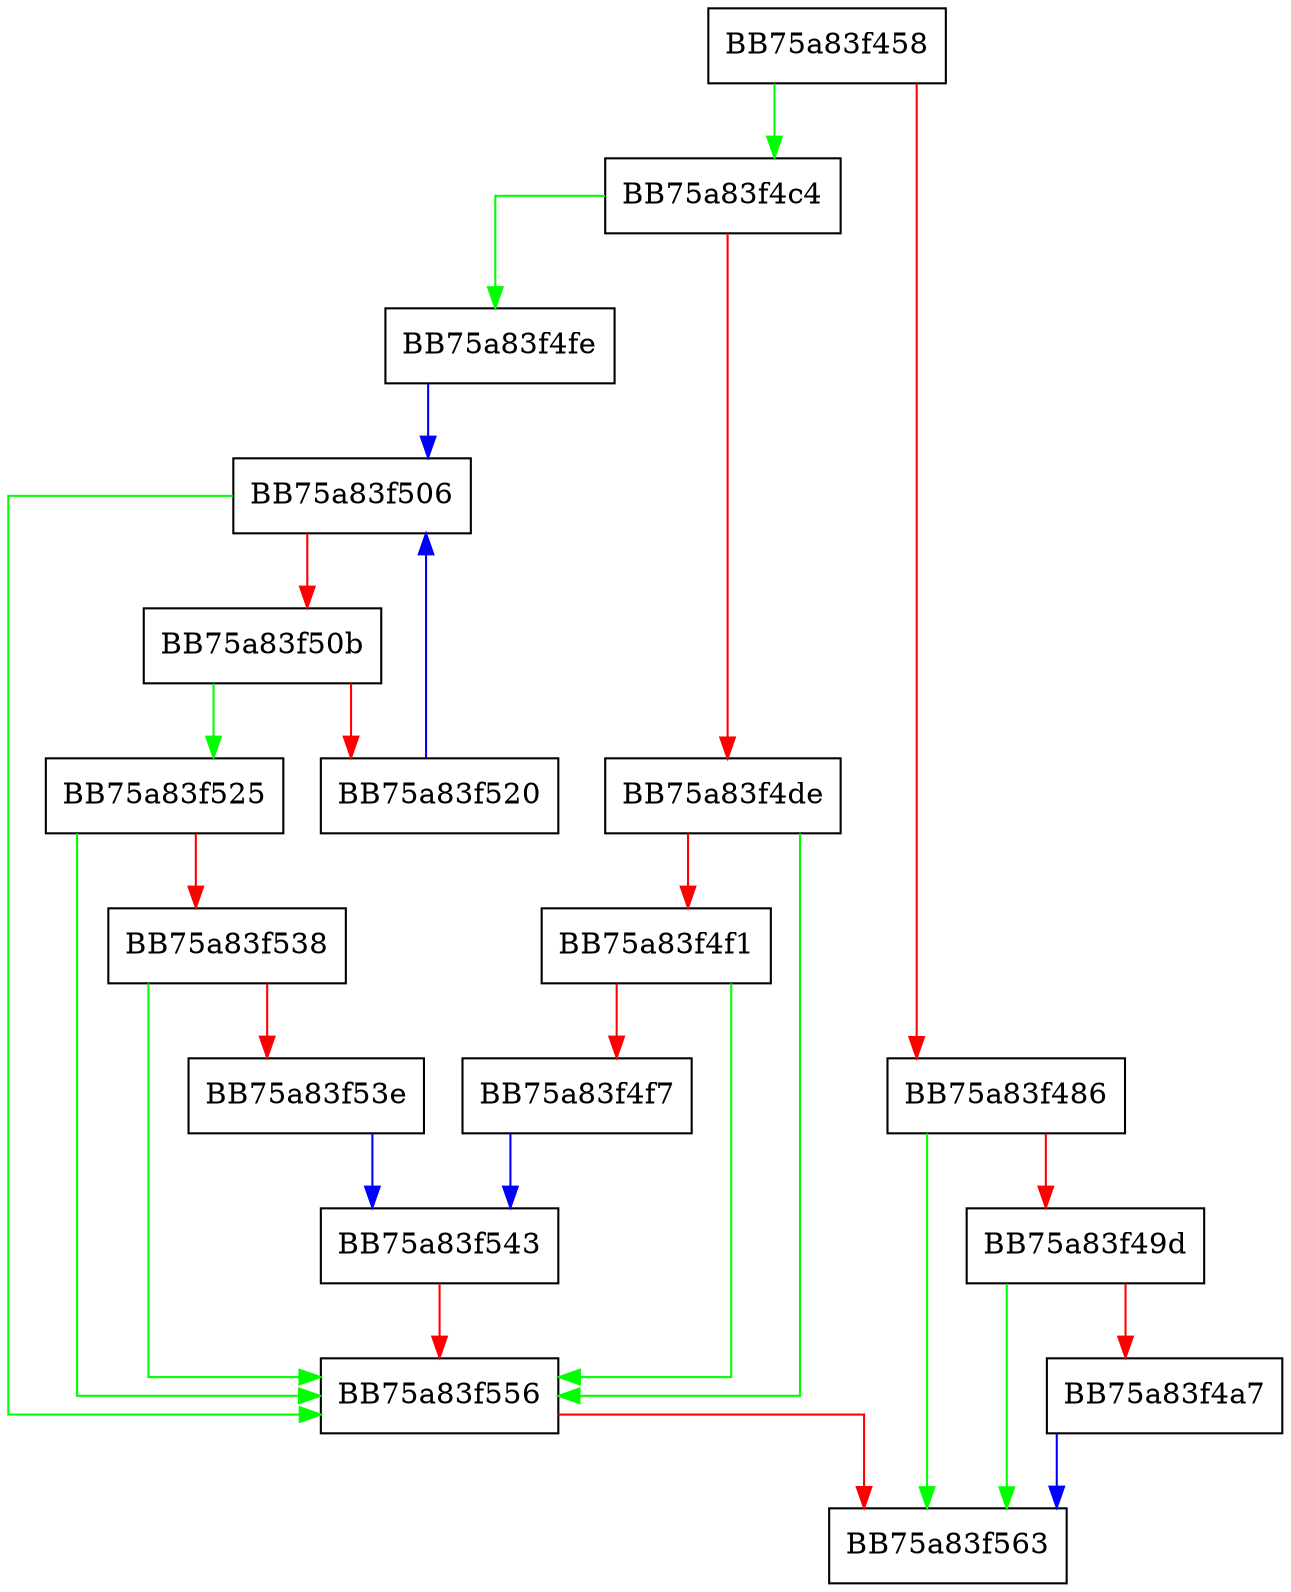 digraph TriggerTurnNriOn {
  node [shape="box"];
  graph [splines=ortho];
  BB75a83f458 -> BB75a83f4c4 [color="green"];
  BB75a83f458 -> BB75a83f486 [color="red"];
  BB75a83f486 -> BB75a83f563 [color="green"];
  BB75a83f486 -> BB75a83f49d [color="red"];
  BB75a83f49d -> BB75a83f563 [color="green"];
  BB75a83f49d -> BB75a83f4a7 [color="red"];
  BB75a83f4a7 -> BB75a83f563 [color="blue"];
  BB75a83f4c4 -> BB75a83f4fe [color="green"];
  BB75a83f4c4 -> BB75a83f4de [color="red"];
  BB75a83f4de -> BB75a83f556 [color="green"];
  BB75a83f4de -> BB75a83f4f1 [color="red"];
  BB75a83f4f1 -> BB75a83f556 [color="green"];
  BB75a83f4f1 -> BB75a83f4f7 [color="red"];
  BB75a83f4f7 -> BB75a83f543 [color="blue"];
  BB75a83f4fe -> BB75a83f506 [color="blue"];
  BB75a83f506 -> BB75a83f556 [color="green"];
  BB75a83f506 -> BB75a83f50b [color="red"];
  BB75a83f50b -> BB75a83f525 [color="green"];
  BB75a83f50b -> BB75a83f520 [color="red"];
  BB75a83f520 -> BB75a83f506 [color="blue"];
  BB75a83f525 -> BB75a83f556 [color="green"];
  BB75a83f525 -> BB75a83f538 [color="red"];
  BB75a83f538 -> BB75a83f556 [color="green"];
  BB75a83f538 -> BB75a83f53e [color="red"];
  BB75a83f53e -> BB75a83f543 [color="blue"];
  BB75a83f543 -> BB75a83f556 [color="red"];
  BB75a83f556 -> BB75a83f563 [color="red"];
}